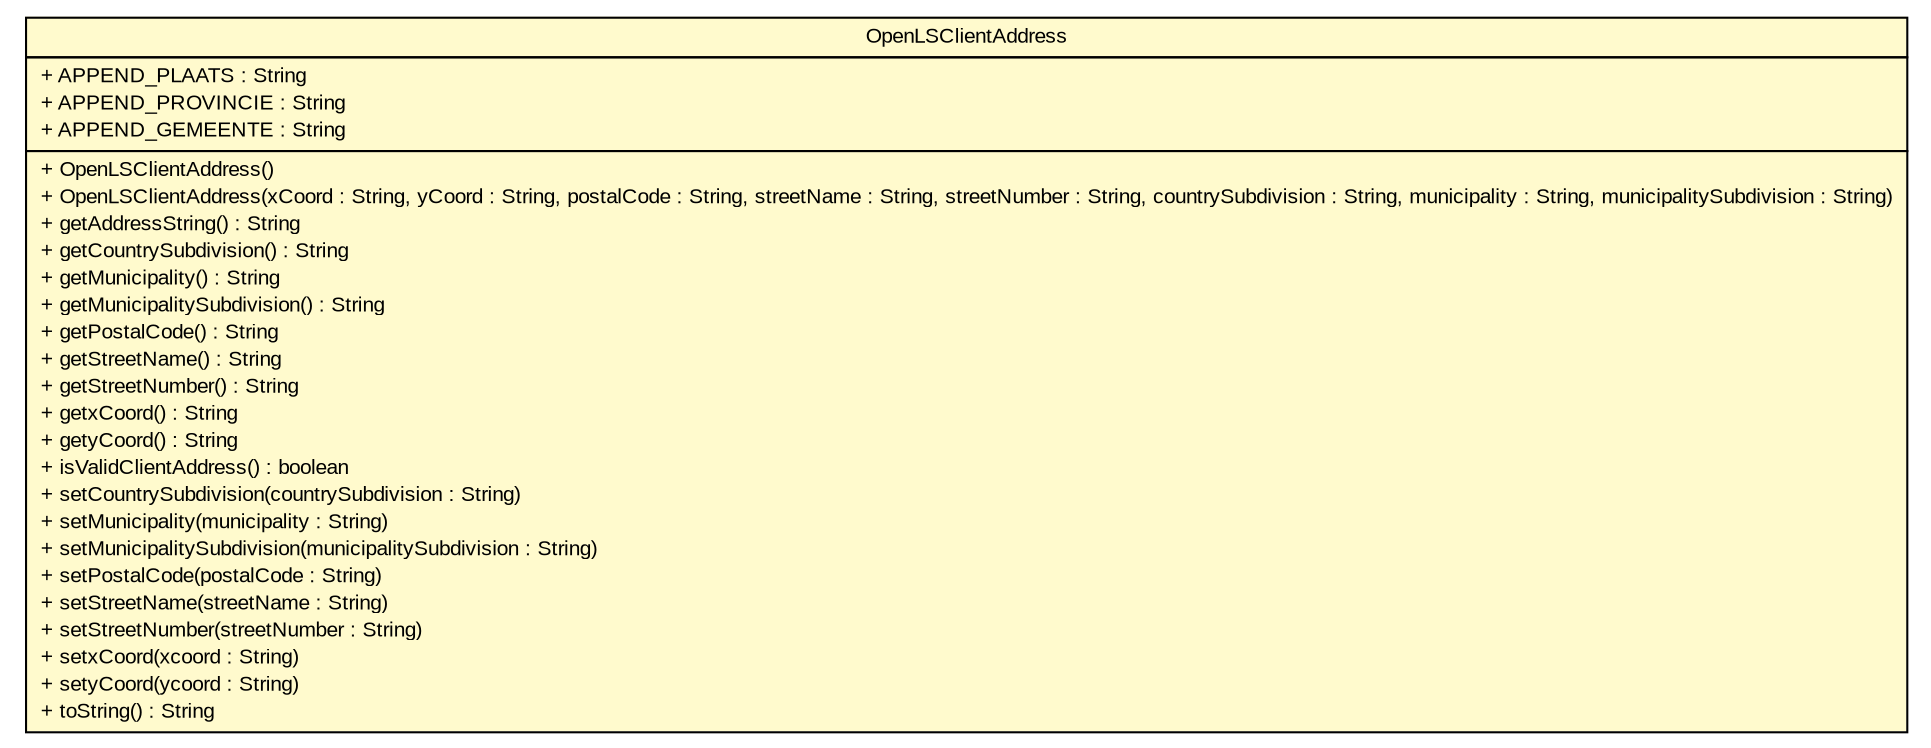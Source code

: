 #!/usr/local/bin/dot
#
# Class diagram 
# Generated by UMLGraph version 5.3 (http://www.umlgraph.org/)
#

digraph G {
	edge [fontname="arial",fontsize=10,labelfontname="arial",labelfontsize=10];
	node [fontname="arial",fontsize=10,shape=plaintext];
	nodesep=0.25;
	ranksep=0.5;
	// nl.geozet.openls.client.OpenLSClientAddress
	c282 [label=<<table title="nl.geozet.openls.client.OpenLSClientAddress" border="0" cellborder="1" cellspacing="0" cellpadding="2" port="p" bgcolor="lemonChiffon" href="./OpenLSClientAddress.html">
		<tr><td><table border="0" cellspacing="0" cellpadding="1">
<tr><td align="center" balign="center"> OpenLSClientAddress </td></tr>
		</table></td></tr>
		<tr><td><table border="0" cellspacing="0" cellpadding="1">
<tr><td align="left" balign="left"> + APPEND_PLAATS : String </td></tr>
<tr><td align="left" balign="left"> + APPEND_PROVINCIE : String </td></tr>
<tr><td align="left" balign="left"> + APPEND_GEMEENTE : String </td></tr>
		</table></td></tr>
		<tr><td><table border="0" cellspacing="0" cellpadding="1">
<tr><td align="left" balign="left"> + OpenLSClientAddress() </td></tr>
<tr><td align="left" balign="left"> + OpenLSClientAddress(xCoord : String, yCoord : String, postalCode : String, streetName : String, streetNumber : String, countrySubdivision : String, municipality : String, municipalitySubdivision : String) </td></tr>
<tr><td align="left" balign="left"> + getAddressString() : String </td></tr>
<tr><td align="left" balign="left"> + getCountrySubdivision() : String </td></tr>
<tr><td align="left" balign="left"> + getMunicipality() : String </td></tr>
<tr><td align="left" balign="left"> + getMunicipalitySubdivision() : String </td></tr>
<tr><td align="left" balign="left"> + getPostalCode() : String </td></tr>
<tr><td align="left" balign="left"> + getStreetName() : String </td></tr>
<tr><td align="left" balign="left"> + getStreetNumber() : String </td></tr>
<tr><td align="left" balign="left"> + getxCoord() : String </td></tr>
<tr><td align="left" balign="left"> + getyCoord() : String </td></tr>
<tr><td align="left" balign="left"> + isValidClientAddress() : boolean </td></tr>
<tr><td align="left" balign="left"> + setCountrySubdivision(countrySubdivision : String) </td></tr>
<tr><td align="left" balign="left"> + setMunicipality(municipality : String) </td></tr>
<tr><td align="left" balign="left"> + setMunicipalitySubdivision(municipalitySubdivision : String) </td></tr>
<tr><td align="left" balign="left"> + setPostalCode(postalCode : String) </td></tr>
<tr><td align="left" balign="left"> + setStreetName(streetName : String) </td></tr>
<tr><td align="left" balign="left"> + setStreetNumber(streetNumber : String) </td></tr>
<tr><td align="left" balign="left"> + setxCoord(xcoord : String) </td></tr>
<tr><td align="left" balign="left"> + setyCoord(ycoord : String) </td></tr>
<tr><td align="left" balign="left"> + toString() : String </td></tr>
		</table></td></tr>
		</table>>, fontname="arial", fontcolor="black", fontsize=10.0];
}

